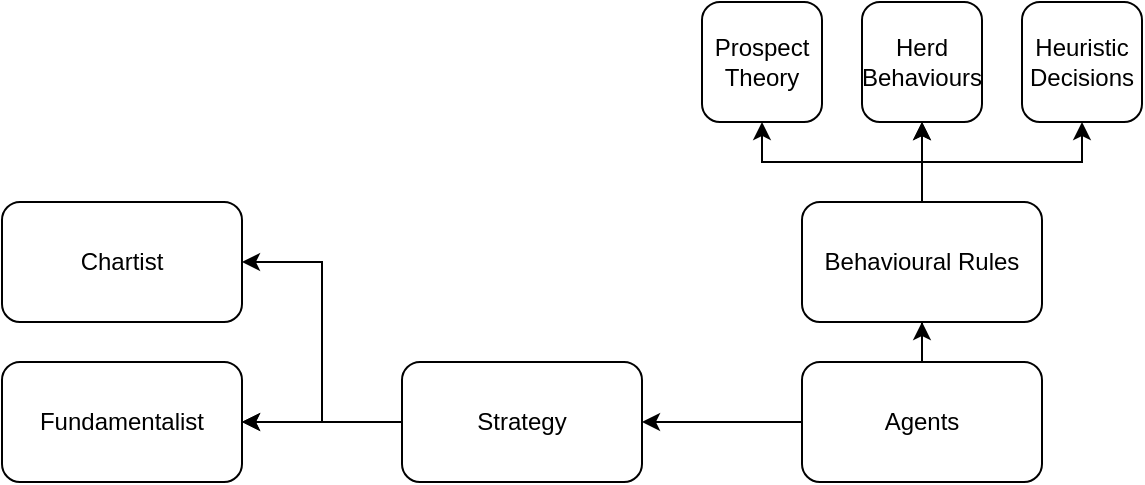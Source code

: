 <mxfile version="26.3.0">
  <diagram name="Page-1" id="KlvJ_ZtWi_6_skd0xNUw">
    <mxGraphModel dx="867" dy="452" grid="1" gridSize="10" guides="1" tooltips="1" connect="1" arrows="1" fold="1" page="1" pageScale="1" pageWidth="3300" pageHeight="4681" math="0" shadow="0">
      <root>
        <mxCell id="0" />
        <mxCell id="1" parent="0" />
        <mxCell id="tXSgrvyaVrMiq4xXwk9L-5" value="" style="edgeStyle=orthogonalEdgeStyle;rounded=0;orthogonalLoop=1;jettySize=auto;html=1;" edge="1" parent="1" source="tXSgrvyaVrMiq4xXwk9L-1" target="tXSgrvyaVrMiq4xXwk9L-4">
          <mxGeometry relative="1" as="geometry" />
        </mxCell>
        <mxCell id="tXSgrvyaVrMiq4xXwk9L-18" value="" style="edgeStyle=orthogonalEdgeStyle;rounded=0;orthogonalLoop=1;jettySize=auto;html=1;" edge="1" parent="1" source="tXSgrvyaVrMiq4xXwk9L-1" target="tXSgrvyaVrMiq4xXwk9L-17">
          <mxGeometry relative="1" as="geometry" />
        </mxCell>
        <mxCell id="tXSgrvyaVrMiq4xXwk9L-1" value="Agents" style="rounded=1;whiteSpace=wrap;html=1;" vertex="1" parent="1">
          <mxGeometry x="580" y="310" width="120" height="60" as="geometry" />
        </mxCell>
        <mxCell id="tXSgrvyaVrMiq4xXwk9L-7" value="" style="edgeStyle=orthogonalEdgeStyle;rounded=0;orthogonalLoop=1;jettySize=auto;html=1;" edge="1" parent="1" source="tXSgrvyaVrMiq4xXwk9L-4" target="tXSgrvyaVrMiq4xXwk9L-6">
          <mxGeometry relative="1" as="geometry">
            <Array as="points">
              <mxPoint x="640" y="210" />
              <mxPoint x="560" y="210" />
            </Array>
          </mxGeometry>
        </mxCell>
        <mxCell id="tXSgrvyaVrMiq4xXwk9L-10" value="" style="edgeStyle=orthogonalEdgeStyle;rounded=0;orthogonalLoop=1;jettySize=auto;html=1;entryX=0.5;entryY=1;entryDx=0;entryDy=0;" edge="1" parent="1" source="tXSgrvyaVrMiq4xXwk9L-4" target="tXSgrvyaVrMiq4xXwk9L-11">
          <mxGeometry relative="1" as="geometry" />
        </mxCell>
        <mxCell id="tXSgrvyaVrMiq4xXwk9L-13" value="" style="edgeStyle=orthogonalEdgeStyle;rounded=0;orthogonalLoop=1;jettySize=auto;html=1;" edge="1" parent="1" source="tXSgrvyaVrMiq4xXwk9L-4" target="tXSgrvyaVrMiq4xXwk9L-11">
          <mxGeometry relative="1" as="geometry" />
        </mxCell>
        <mxCell id="tXSgrvyaVrMiq4xXwk9L-4" value="Behavioural Rules" style="whiteSpace=wrap;html=1;rounded=1;" vertex="1" parent="1">
          <mxGeometry x="580" y="230" width="120" height="60" as="geometry" />
        </mxCell>
        <mxCell id="tXSgrvyaVrMiq4xXwk9L-6" value="Prospect Theory" style="whiteSpace=wrap;html=1;rounded=1;" vertex="1" parent="1">
          <mxGeometry x="530" y="130" width="60" height="60" as="geometry" />
        </mxCell>
        <mxCell id="tXSgrvyaVrMiq4xXwk9L-11" value="Herd Behaviours" style="whiteSpace=wrap;html=1;rounded=1;" vertex="1" parent="1">
          <mxGeometry x="610" y="130" width="60" height="60" as="geometry" />
        </mxCell>
        <mxCell id="tXSgrvyaVrMiq4xXwk9L-14" value="Heuristic&lt;div&gt;Decisions&lt;/div&gt;" style="whiteSpace=wrap;html=1;rounded=1;" vertex="1" parent="1">
          <mxGeometry x="690" y="130" width="60" height="60" as="geometry" />
        </mxCell>
        <mxCell id="tXSgrvyaVrMiq4xXwk9L-16" value="" style="edgeStyle=orthogonalEdgeStyle;rounded=0;orthogonalLoop=1;jettySize=auto;html=1;entryX=0.5;entryY=1;entryDx=0;entryDy=0;" edge="1" parent="1" target="tXSgrvyaVrMiq4xXwk9L-14">
          <mxGeometry relative="1" as="geometry">
            <mxPoint x="640" y="230" as="sourcePoint" />
            <mxPoint x="650" y="200" as="targetPoint" />
            <Array as="points">
              <mxPoint x="640" y="210" />
              <mxPoint x="720" y="210" />
            </Array>
          </mxGeometry>
        </mxCell>
        <mxCell id="tXSgrvyaVrMiq4xXwk9L-20" value="" style="edgeStyle=orthogonalEdgeStyle;rounded=0;orthogonalLoop=1;jettySize=auto;html=1;" edge="1" parent="1" source="tXSgrvyaVrMiq4xXwk9L-17" target="tXSgrvyaVrMiq4xXwk9L-19">
          <mxGeometry relative="1" as="geometry" />
        </mxCell>
        <mxCell id="tXSgrvyaVrMiq4xXwk9L-21" value="" style="edgeStyle=orthogonalEdgeStyle;rounded=0;orthogonalLoop=1;jettySize=auto;html=1;" edge="1" parent="1" source="tXSgrvyaVrMiq4xXwk9L-17" target="tXSgrvyaVrMiq4xXwk9L-19">
          <mxGeometry relative="1" as="geometry" />
        </mxCell>
        <mxCell id="tXSgrvyaVrMiq4xXwk9L-26" value="" style="edgeStyle=orthogonalEdgeStyle;rounded=0;orthogonalLoop=1;jettySize=auto;html=1;exitX=0;exitY=0.5;exitDx=0;exitDy=0;" edge="1" parent="1" source="tXSgrvyaVrMiq4xXwk9L-17" target="tXSgrvyaVrMiq4xXwk9L-25">
          <mxGeometry relative="1" as="geometry">
            <Array as="points">
              <mxPoint x="340" y="340" />
              <mxPoint x="340" y="260" />
            </Array>
          </mxGeometry>
        </mxCell>
        <mxCell id="tXSgrvyaVrMiq4xXwk9L-17" value="Strategy" style="rounded=1;whiteSpace=wrap;html=1;" vertex="1" parent="1">
          <mxGeometry x="380" y="310" width="120" height="60" as="geometry" />
        </mxCell>
        <mxCell id="tXSgrvyaVrMiq4xXwk9L-19" value="Fundamentalist" style="rounded=1;whiteSpace=wrap;html=1;" vertex="1" parent="1">
          <mxGeometry x="180" y="310" width="120" height="60" as="geometry" />
        </mxCell>
        <mxCell id="tXSgrvyaVrMiq4xXwk9L-25" value="Chartist" style="whiteSpace=wrap;html=1;rounded=1;" vertex="1" parent="1">
          <mxGeometry x="180" y="230" width="120" height="60" as="geometry" />
        </mxCell>
      </root>
    </mxGraphModel>
  </diagram>
</mxfile>
